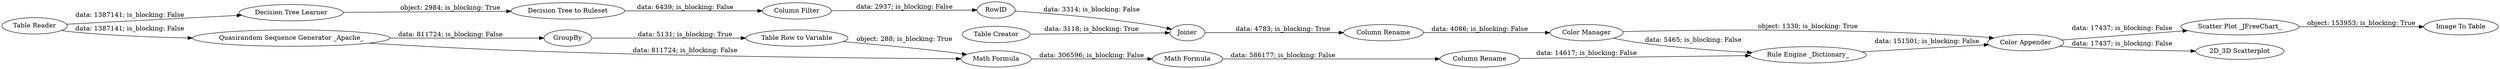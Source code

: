 digraph {
	"2433688722081173841_130" [label="Rule Engine _Dictionary_"]
	"2433688722081173841_125" [label="Column Rename"]
	"2433688722081173841_119" [label="Quasirandom Sequence Generator _Apache_"]
	"2433688722081173841_96" [label="Column Rename"]
	"2433688722081173841_88" [label=Joiner]
	"2433688722081173841_89" [label="Decision Tree to Ruleset"]
	"2433688722081173841_128" [label="Color Appender"]
	"2433688722081173841_122" [label="Math Formula"]
	"2433688722081173841_120" [label=GroupBy]
	"2433688722081173841_127" [label="Color Manager"]
	"2433688722081173841_97" [label="Table Creator"]
	"2433688722081173841_92" [label="Decision Tree Learner"]
	"2433688722081173841_131" [label="Image To Table"]
	"2433688722081173841_12" [label="Table Reader"]
	"2433688722081173841_129" [label="Scatter Plot _JFreeChart_"]
	"2433688722081173841_121" [label="Table Row to Variable"]
	"2433688722081173841_94" [label=RowID]
	"2433688722081173841_91" [label="Column Filter"]
	"2433688722081173841_123" [label="Math Formula"]
	"2433688722081173841_132" [label="2D_3D Scatterplot"]
	"2433688722081173841_91" -> "2433688722081173841_94" [label="data: 2937; is_blocking: False"]
	"2433688722081173841_88" -> "2433688722081173841_96" [label="data: 4783; is_blocking: True"]
	"2433688722081173841_119" -> "2433688722081173841_120" [label="data: 811724; is_blocking: False"]
	"2433688722081173841_129" -> "2433688722081173841_131" [label="object: 153953; is_blocking: True"]
	"2433688722081173841_122" -> "2433688722081173841_123" [label="data: 306596; is_blocking: False"]
	"2433688722081173841_120" -> "2433688722081173841_121" [label="data: 5131; is_blocking: True"]
	"2433688722081173841_97" -> "2433688722081173841_88" [label="data: 3118; is_blocking: True"]
	"2433688722081173841_89" -> "2433688722081173841_91" [label="data: 6439; is_blocking: False"]
	"2433688722081173841_119" -> "2433688722081173841_122" [label="data: 811724; is_blocking: False"]
	"2433688722081173841_125" -> "2433688722081173841_130" [label="data: 14617; is_blocking: False"]
	"2433688722081173841_12" -> "2433688722081173841_119" [label="data: 1387141; is_blocking: False"]
	"2433688722081173841_94" -> "2433688722081173841_88" [label="data: 3314; is_blocking: False"]
	"2433688722081173841_121" -> "2433688722081173841_122" [label="object: 288; is_blocking: True"]
	"2433688722081173841_128" -> "2433688722081173841_132" [label="data: 17437; is_blocking: False"]
	"2433688722081173841_127" -> "2433688722081173841_128" [label="object: 1330; is_blocking: True"]
	"2433688722081173841_123" -> "2433688722081173841_125" [label="data: 586177; is_blocking: False"]
	"2433688722081173841_92" -> "2433688722081173841_89" [label="object: 2984; is_blocking: True"]
	"2433688722081173841_128" -> "2433688722081173841_129" [label="data: 17437; is_blocking: False"]
	"2433688722081173841_130" -> "2433688722081173841_128" [label="data: 151501; is_blocking: False"]
	"2433688722081173841_127" -> "2433688722081173841_130" [label="data: 5465; is_blocking: False"]
	"2433688722081173841_96" -> "2433688722081173841_127" [label="data: 4086; is_blocking: False"]
	"2433688722081173841_12" -> "2433688722081173841_92" [label="data: 1387141; is_blocking: False"]
	rankdir=LR
}
